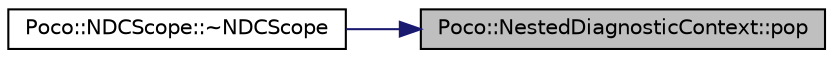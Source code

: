 digraph "Poco::NestedDiagnosticContext::pop"
{
 // LATEX_PDF_SIZE
  edge [fontname="Helvetica",fontsize="10",labelfontname="Helvetica",labelfontsize="10"];
  node [fontname="Helvetica",fontsize="10",shape=record];
  rankdir="RL";
  Node1 [label="Poco::NestedDiagnosticContext::pop",height=0.2,width=0.4,color="black", fillcolor="grey75", style="filled", fontcolor="black",tooltip=" "];
  Node1 -> Node2 [dir="back",color="midnightblue",fontsize="10",style="solid",fontname="Helvetica"];
  Node2 [label="Poco::NDCScope::~NDCScope",height=0.2,width=0.4,color="black", fillcolor="white", style="filled",URL="$classPoco_1_1NDCScope.html#a4475f79ec18c04c5391054579afc8430",tooltip="Pushes a context on the stack."];
}
